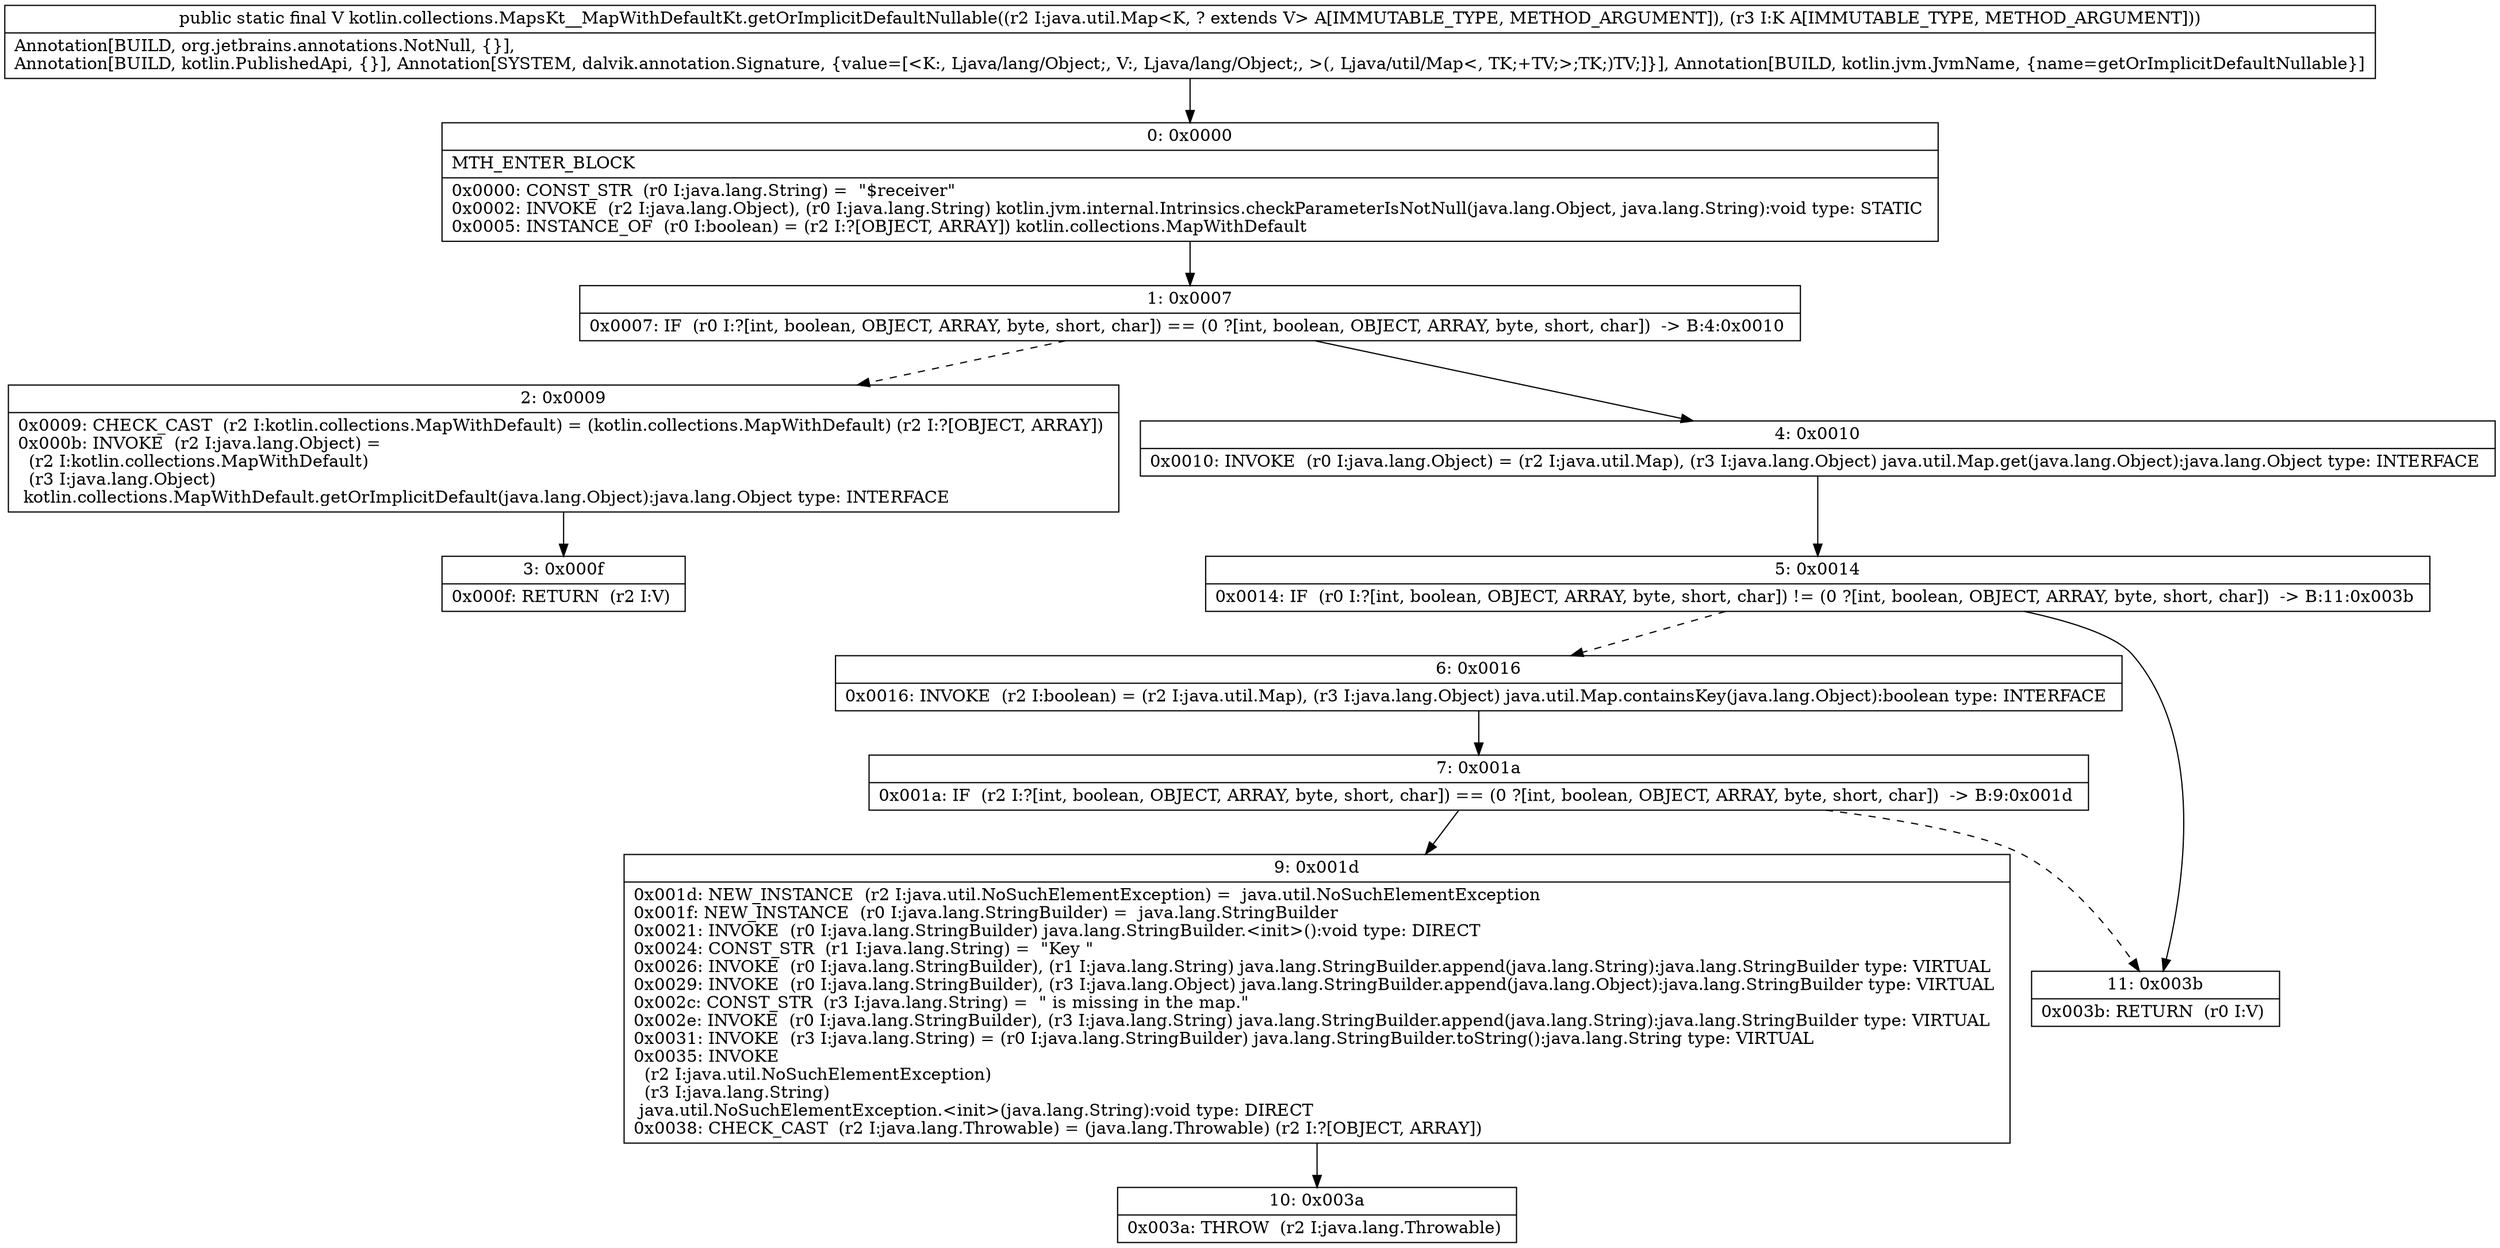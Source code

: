 digraph "CFG forkotlin.collections.MapsKt__MapWithDefaultKt.getOrImplicitDefaultNullable(Ljava\/util\/Map;Ljava\/lang\/Object;)Ljava\/lang\/Object;" {
Node_0 [shape=record,label="{0\:\ 0x0000|MTH_ENTER_BLOCK\l|0x0000: CONST_STR  (r0 I:java.lang.String) =  \"$receiver\" \l0x0002: INVOKE  (r2 I:java.lang.Object), (r0 I:java.lang.String) kotlin.jvm.internal.Intrinsics.checkParameterIsNotNull(java.lang.Object, java.lang.String):void type: STATIC \l0x0005: INSTANCE_OF  (r0 I:boolean) = (r2 I:?[OBJECT, ARRAY]) kotlin.collections.MapWithDefault \l}"];
Node_1 [shape=record,label="{1\:\ 0x0007|0x0007: IF  (r0 I:?[int, boolean, OBJECT, ARRAY, byte, short, char]) == (0 ?[int, boolean, OBJECT, ARRAY, byte, short, char])  \-\> B:4:0x0010 \l}"];
Node_2 [shape=record,label="{2\:\ 0x0009|0x0009: CHECK_CAST  (r2 I:kotlin.collections.MapWithDefault) = (kotlin.collections.MapWithDefault) (r2 I:?[OBJECT, ARRAY]) \l0x000b: INVOKE  (r2 I:java.lang.Object) = \l  (r2 I:kotlin.collections.MapWithDefault)\l  (r3 I:java.lang.Object)\l kotlin.collections.MapWithDefault.getOrImplicitDefault(java.lang.Object):java.lang.Object type: INTERFACE \l}"];
Node_3 [shape=record,label="{3\:\ 0x000f|0x000f: RETURN  (r2 I:V) \l}"];
Node_4 [shape=record,label="{4\:\ 0x0010|0x0010: INVOKE  (r0 I:java.lang.Object) = (r2 I:java.util.Map), (r3 I:java.lang.Object) java.util.Map.get(java.lang.Object):java.lang.Object type: INTERFACE \l}"];
Node_5 [shape=record,label="{5\:\ 0x0014|0x0014: IF  (r0 I:?[int, boolean, OBJECT, ARRAY, byte, short, char]) != (0 ?[int, boolean, OBJECT, ARRAY, byte, short, char])  \-\> B:11:0x003b \l}"];
Node_6 [shape=record,label="{6\:\ 0x0016|0x0016: INVOKE  (r2 I:boolean) = (r2 I:java.util.Map), (r3 I:java.lang.Object) java.util.Map.containsKey(java.lang.Object):boolean type: INTERFACE \l}"];
Node_7 [shape=record,label="{7\:\ 0x001a|0x001a: IF  (r2 I:?[int, boolean, OBJECT, ARRAY, byte, short, char]) == (0 ?[int, boolean, OBJECT, ARRAY, byte, short, char])  \-\> B:9:0x001d \l}"];
Node_9 [shape=record,label="{9\:\ 0x001d|0x001d: NEW_INSTANCE  (r2 I:java.util.NoSuchElementException) =  java.util.NoSuchElementException \l0x001f: NEW_INSTANCE  (r0 I:java.lang.StringBuilder) =  java.lang.StringBuilder \l0x0021: INVOKE  (r0 I:java.lang.StringBuilder) java.lang.StringBuilder.\<init\>():void type: DIRECT \l0x0024: CONST_STR  (r1 I:java.lang.String) =  \"Key \" \l0x0026: INVOKE  (r0 I:java.lang.StringBuilder), (r1 I:java.lang.String) java.lang.StringBuilder.append(java.lang.String):java.lang.StringBuilder type: VIRTUAL \l0x0029: INVOKE  (r0 I:java.lang.StringBuilder), (r3 I:java.lang.Object) java.lang.StringBuilder.append(java.lang.Object):java.lang.StringBuilder type: VIRTUAL \l0x002c: CONST_STR  (r3 I:java.lang.String) =  \" is missing in the map.\" \l0x002e: INVOKE  (r0 I:java.lang.StringBuilder), (r3 I:java.lang.String) java.lang.StringBuilder.append(java.lang.String):java.lang.StringBuilder type: VIRTUAL \l0x0031: INVOKE  (r3 I:java.lang.String) = (r0 I:java.lang.StringBuilder) java.lang.StringBuilder.toString():java.lang.String type: VIRTUAL \l0x0035: INVOKE  \l  (r2 I:java.util.NoSuchElementException)\l  (r3 I:java.lang.String)\l java.util.NoSuchElementException.\<init\>(java.lang.String):void type: DIRECT \l0x0038: CHECK_CAST  (r2 I:java.lang.Throwable) = (java.lang.Throwable) (r2 I:?[OBJECT, ARRAY]) \l}"];
Node_10 [shape=record,label="{10\:\ 0x003a|0x003a: THROW  (r2 I:java.lang.Throwable) \l}"];
Node_11 [shape=record,label="{11\:\ 0x003b|0x003b: RETURN  (r0 I:V) \l}"];
MethodNode[shape=record,label="{public static final V kotlin.collections.MapsKt__MapWithDefaultKt.getOrImplicitDefaultNullable((r2 I:java.util.Map\<K, ? extends V\> A[IMMUTABLE_TYPE, METHOD_ARGUMENT]), (r3 I:K A[IMMUTABLE_TYPE, METHOD_ARGUMENT]))  | Annotation[BUILD, org.jetbrains.annotations.NotNull, \{\}], \lAnnotation[BUILD, kotlin.PublishedApi, \{\}], Annotation[SYSTEM, dalvik.annotation.Signature, \{value=[\<K:, Ljava\/lang\/Object;, V:, Ljava\/lang\/Object;, \>(, Ljava\/util\/Map\<, TK;+TV;\>;TK;)TV;]\}], Annotation[BUILD, kotlin.jvm.JvmName, \{name=getOrImplicitDefaultNullable\}]\l}"];
MethodNode -> Node_0;
Node_0 -> Node_1;
Node_1 -> Node_2[style=dashed];
Node_1 -> Node_4;
Node_2 -> Node_3;
Node_4 -> Node_5;
Node_5 -> Node_6[style=dashed];
Node_5 -> Node_11;
Node_6 -> Node_7;
Node_7 -> Node_9;
Node_7 -> Node_11[style=dashed];
Node_9 -> Node_10;
}

